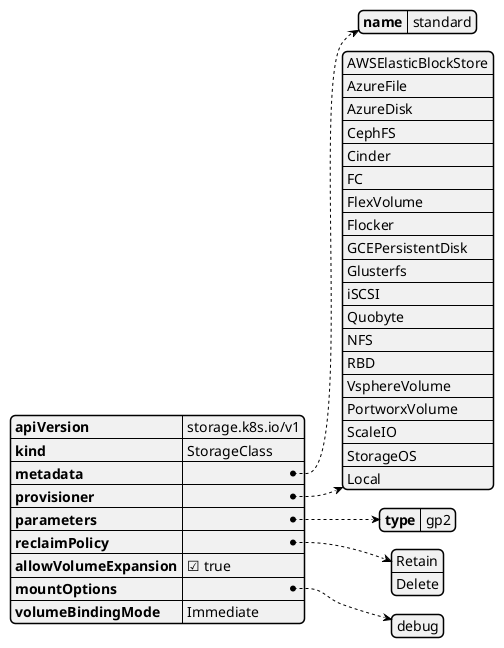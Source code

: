 @startjson k8s-storageclass-spec
{
    "apiVersion": "storage.k8s.io/v1",
    "kind": "StorageClass",
    "metadata": {
        "name": "standard"
    }
    ,
    "provisioner":[
        "AWSElasticBlockStore",
        "AzureFile",
        "AzureDisk",
        "CephFS",
        "Cinder",
        "FC",
        "FlexVolume",
        "Flocker",
        "GCEPersistentDisk",
        "Glusterfs",
        "iSCSI",
        "Quobyte",
        "NFS",
        "RBD",
        "VsphereVolume",
        "PortworxVolume",
        "ScaleIO",
        "StorageOS",
        "Local"
    ],
    "parameters": {
        "type": "gp2"
    }
    ,
    "reclaimPolicy": ["Retain", "Delete"],
    "allowVolumeExpansion": true,
    "mountOptions": [
    "debug"
    ],
    "volumeBindingMode": "Immediate"
}
@endjson